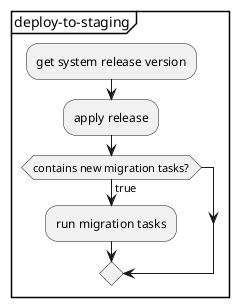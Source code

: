 @startuml

partition deploy-to-staging {
    :get system release version;
    :apply release;
    if (contains new migration tasks?) then (true)
        :run migration tasks;
    endif
}

@enduml
